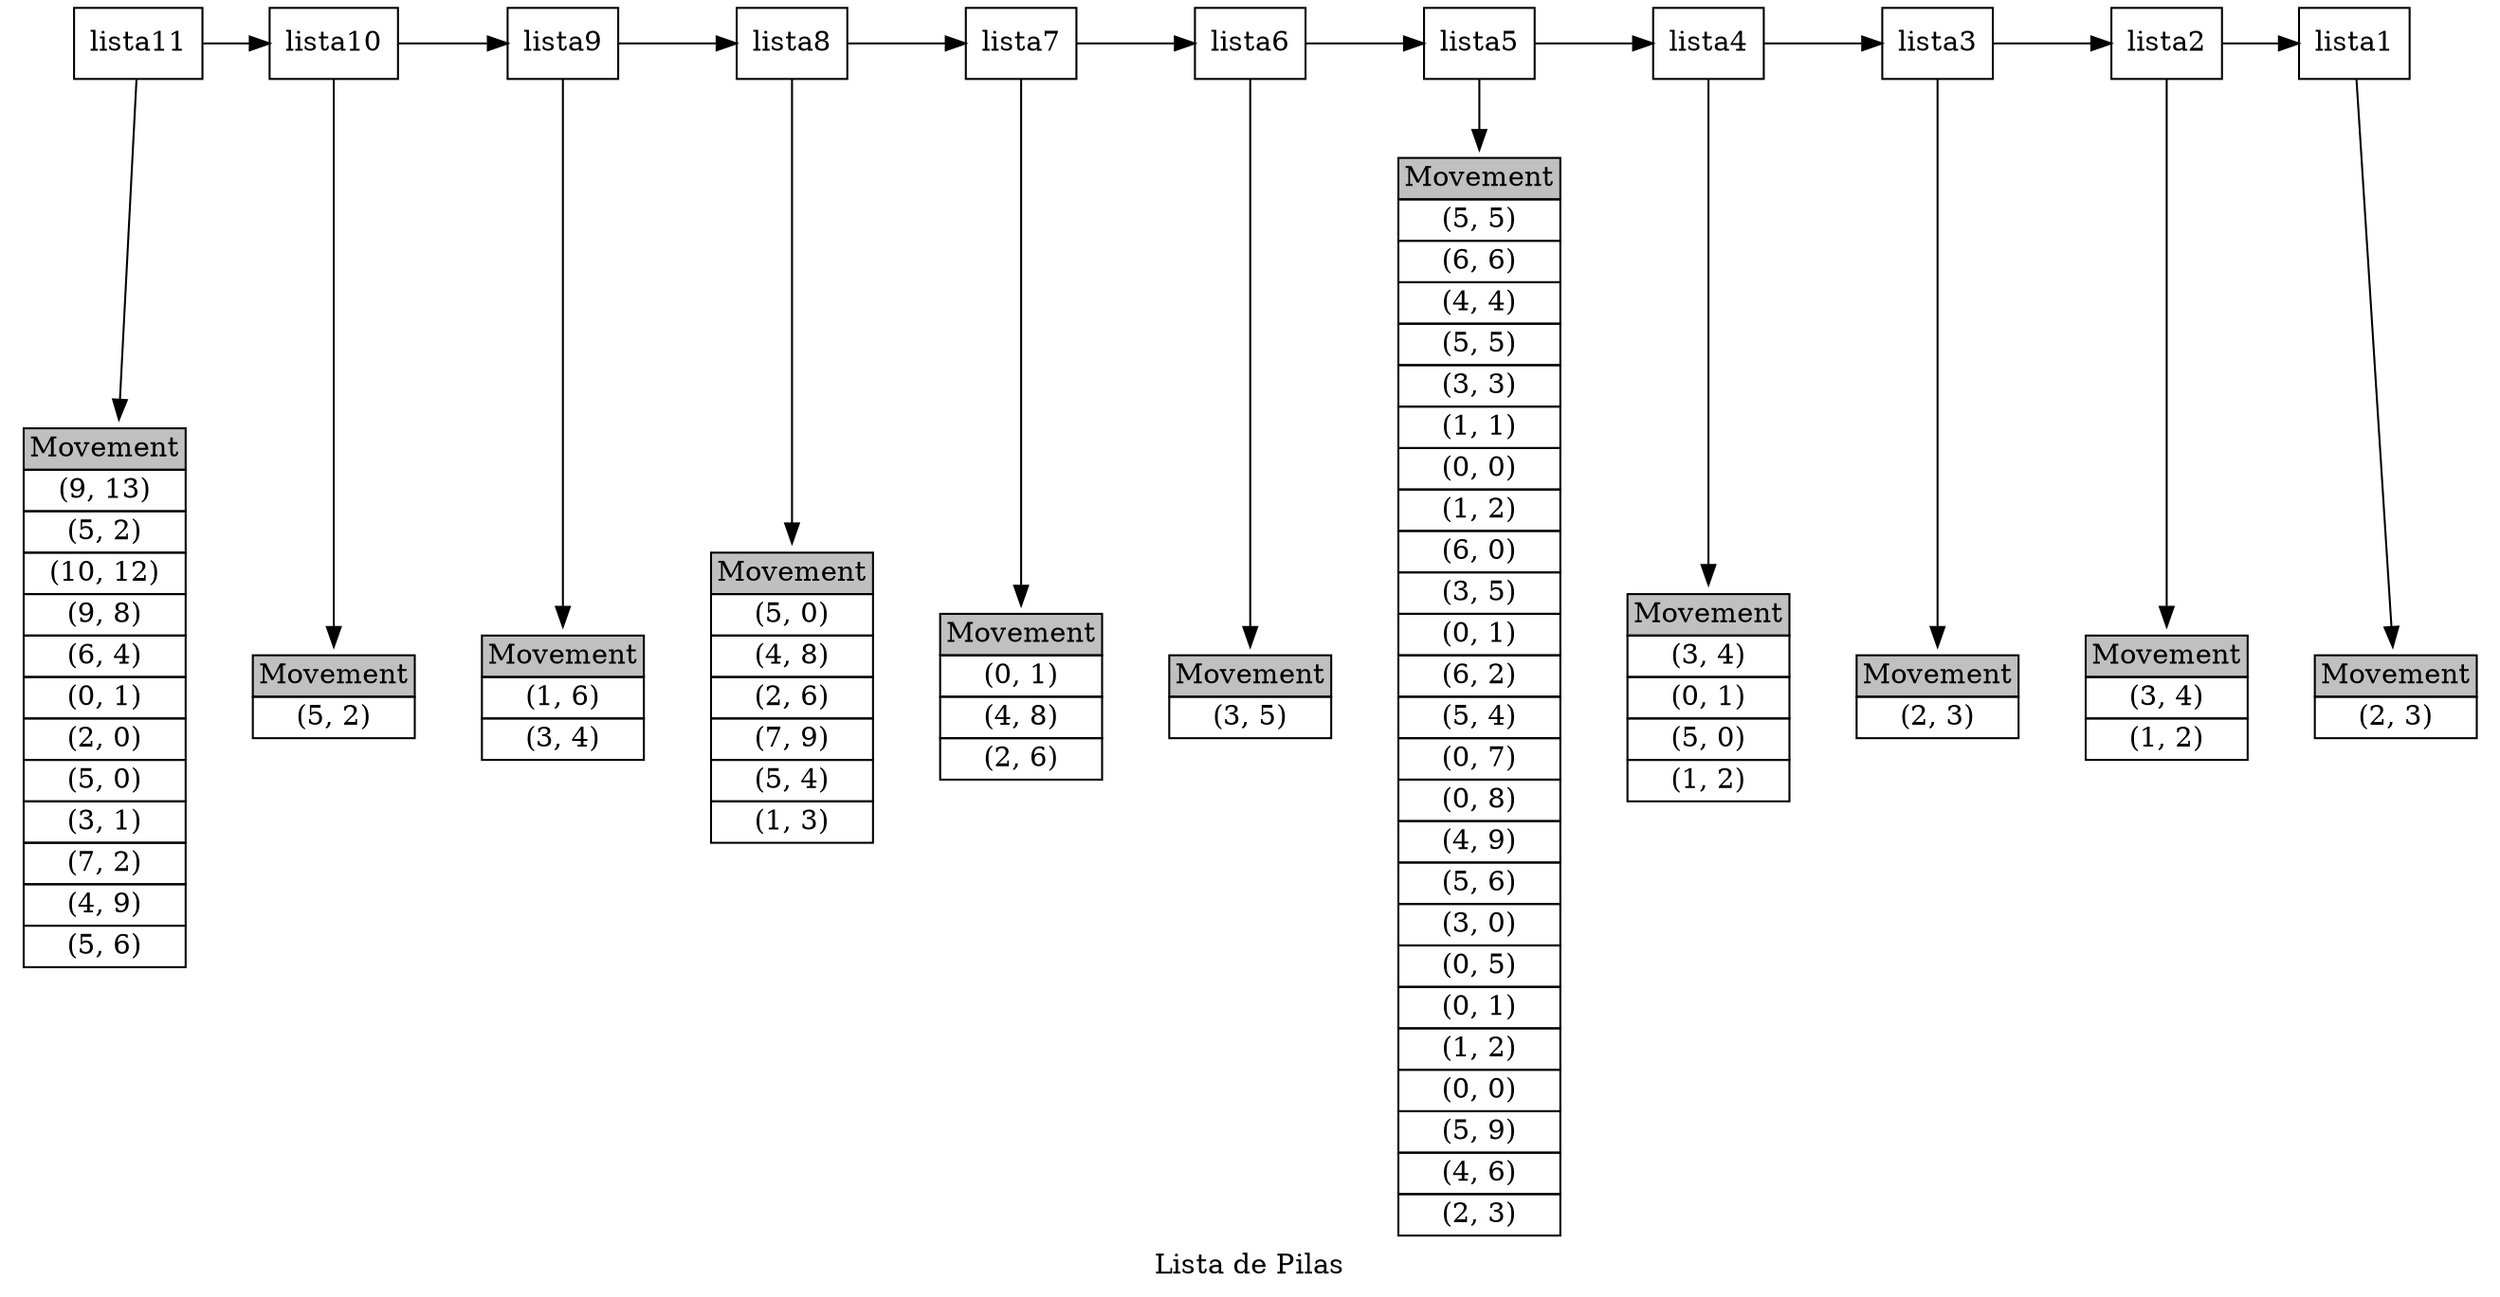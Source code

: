 digraph G{
label="Lista de Pilas";
node[shape=box];
n11[label="lista11"];
subgraph{
	node[shape=plaintext];
	n11_sub[label=<
	<TABLE BORDER="0" CELLBORDER="1" CELLSPACING="0">
	<TR><TD bgcolor="gray">Movement</TD></TR>
	<TR><TD>(9, 13)</TD></TR>
	<TR><TD>(5, 2)</TD></TR>
	<TR><TD>(10, 12)</TD></TR>
	<TR><TD>(9, 8)</TD></TR>
	<TR><TD>(6, 4)</TD></TR>
	<TR><TD>(0, 1)</TD></TR>
	<TR><TD>(2, 0)</TD></TR>
	<TR><TD>(5, 0)</TD></TR>
	<TR><TD>(3, 1)</TD></TR>
	<TR><TD>(7, 2)</TD></TR>
	<TR><TD>(4, 9)</TD></TR>
	<TR><TD>(5, 6)</TD></TR>
	</TABLE>>];
n11->n11_sub}
n10[label="lista10"];
subgraph{
	node[shape=plaintext];
	n10_sub[label=<
	<TABLE BORDER="0" CELLBORDER="1" CELLSPACING="0">
	<TR><TD bgcolor="gray">Movement</TD></TR>
	<TR><TD>(5, 2)</TD></TR>
	</TABLE>>];
n10->n10_sub}
n9[label="lista9"];
subgraph{
	node[shape=plaintext];
	n9_sub[label=<
	<TABLE BORDER="0" CELLBORDER="1" CELLSPACING="0">
	<TR><TD bgcolor="gray">Movement</TD></TR>
	<TR><TD>(1, 6)</TD></TR>
	<TR><TD>(3, 4)</TD></TR>
	</TABLE>>];
n9->n9_sub}
n8[label="lista8"];
subgraph{
	node[shape=plaintext];
	n8_sub[label=<
	<TABLE BORDER="0" CELLBORDER="1" CELLSPACING="0">
	<TR><TD bgcolor="gray">Movement</TD></TR>
	<TR><TD>(5, 0)</TD></TR>
	<TR><TD>(4, 8)</TD></TR>
	<TR><TD>(2, 6)</TD></TR>
	<TR><TD>(7, 9)</TD></TR>
	<TR><TD>(5, 4)</TD></TR>
	<TR><TD>(1, 3)</TD></TR>
	</TABLE>>];
n8->n8_sub}
n7[label="lista7"];
subgraph{
	node[shape=plaintext];
	n7_sub[label=<
	<TABLE BORDER="0" CELLBORDER="1" CELLSPACING="0">
	<TR><TD bgcolor="gray">Movement</TD></TR>
	<TR><TD>(0, 1)</TD></TR>
	<TR><TD>(4, 8)</TD></TR>
	<TR><TD>(2, 6)</TD></TR>
	</TABLE>>];
n7->n7_sub}
n6[label="lista6"];
subgraph{
	node[shape=plaintext];
	n6_sub[label=<
	<TABLE BORDER="0" CELLBORDER="1" CELLSPACING="0">
	<TR><TD bgcolor="gray">Movement</TD></TR>
	<TR><TD>(3, 5)</TD></TR>
	</TABLE>>];
n6->n6_sub}
n5[label="lista5"];
subgraph{
	node[shape=plaintext];
	n5_sub[label=<
	<TABLE BORDER="0" CELLBORDER="1" CELLSPACING="0">
	<TR><TD bgcolor="gray">Movement</TD></TR>
	<TR><TD>(5, 5)</TD></TR>
	<TR><TD>(6, 6)</TD></TR>
	<TR><TD>(4, 4)</TD></TR>
	<TR><TD>(5, 5)</TD></TR>
	<TR><TD>(3, 3)</TD></TR>
	<TR><TD>(1, 1)</TD></TR>
	<TR><TD>(0, 0)</TD></TR>
	<TR><TD>(1, 2)</TD></TR>
	<TR><TD>(6, 0)</TD></TR>
	<TR><TD>(3, 5)</TD></TR>
	<TR><TD>(0, 1)</TD></TR>
	<TR><TD>(6, 2)</TD></TR>
	<TR><TD>(5, 4)</TD></TR>
	<TR><TD>(0, 7)</TD></TR>
	<TR><TD>(0, 8)</TD></TR>
	<TR><TD>(4, 9)</TD></TR>
	<TR><TD>(5, 6)</TD></TR>
	<TR><TD>(3, 0)</TD></TR>
	<TR><TD>(0, 5)</TD></TR>
	<TR><TD>(0, 1)</TD></TR>
	<TR><TD>(1, 2)</TD></TR>
	<TR><TD>(0, 0)</TD></TR>
	<TR><TD>(5, 9)</TD></TR>
	<TR><TD>(4, 6)</TD></TR>
	<TR><TD>(2, 3)</TD></TR>
	</TABLE>>];
n5->n5_sub}
n4[label="lista4"];
subgraph{
	node[shape=plaintext];
	n4_sub[label=<
	<TABLE BORDER="0" CELLBORDER="1" CELLSPACING="0">
	<TR><TD bgcolor="gray">Movement</TD></TR>
	<TR><TD>(3, 4)</TD></TR>
	<TR><TD>(0, 1)</TD></TR>
	<TR><TD>(5, 0)</TD></TR>
	<TR><TD>(1, 2)</TD></TR>
	</TABLE>>];
n4->n4_sub}
n3[label="lista3"];
subgraph{
	node[shape=plaintext];
	n3_sub[label=<
	<TABLE BORDER="0" CELLBORDER="1" CELLSPACING="0">
	<TR><TD bgcolor="gray">Movement</TD></TR>
	<TR><TD>(2, 3)</TD></TR>
	</TABLE>>];
n3->n3_sub}
n2[label="lista2"];
subgraph{
	node[shape=plaintext];
	n2_sub[label=<
	<TABLE BORDER="0" CELLBORDER="1" CELLSPACING="0">
	<TR><TD bgcolor="gray">Movement</TD></TR>
	<TR><TD>(3, 4)</TD></TR>
	<TR><TD>(1, 2)</TD></TR>
	</TABLE>>];
n2->n2_sub}
n1[label="lista1"];
subgraph{
	node[shape=plaintext];
	n1_sub[label=<
	<TABLE BORDER="0" CELLBORDER="1" CELLSPACING="0">
	<TR><TD bgcolor="gray">Movement</TD></TR>
	<TR><TD>(2, 3)</TD></TR>
	</TABLE>>];
n1->n1_sub}
{rank=same;
n11->n10;
n10->n9;
n9->n8;
n8->n7;
n7->n6;
n6->n5;
n5->n4;
n4->n3;
n3->n2;
n2->n1;
}
}
